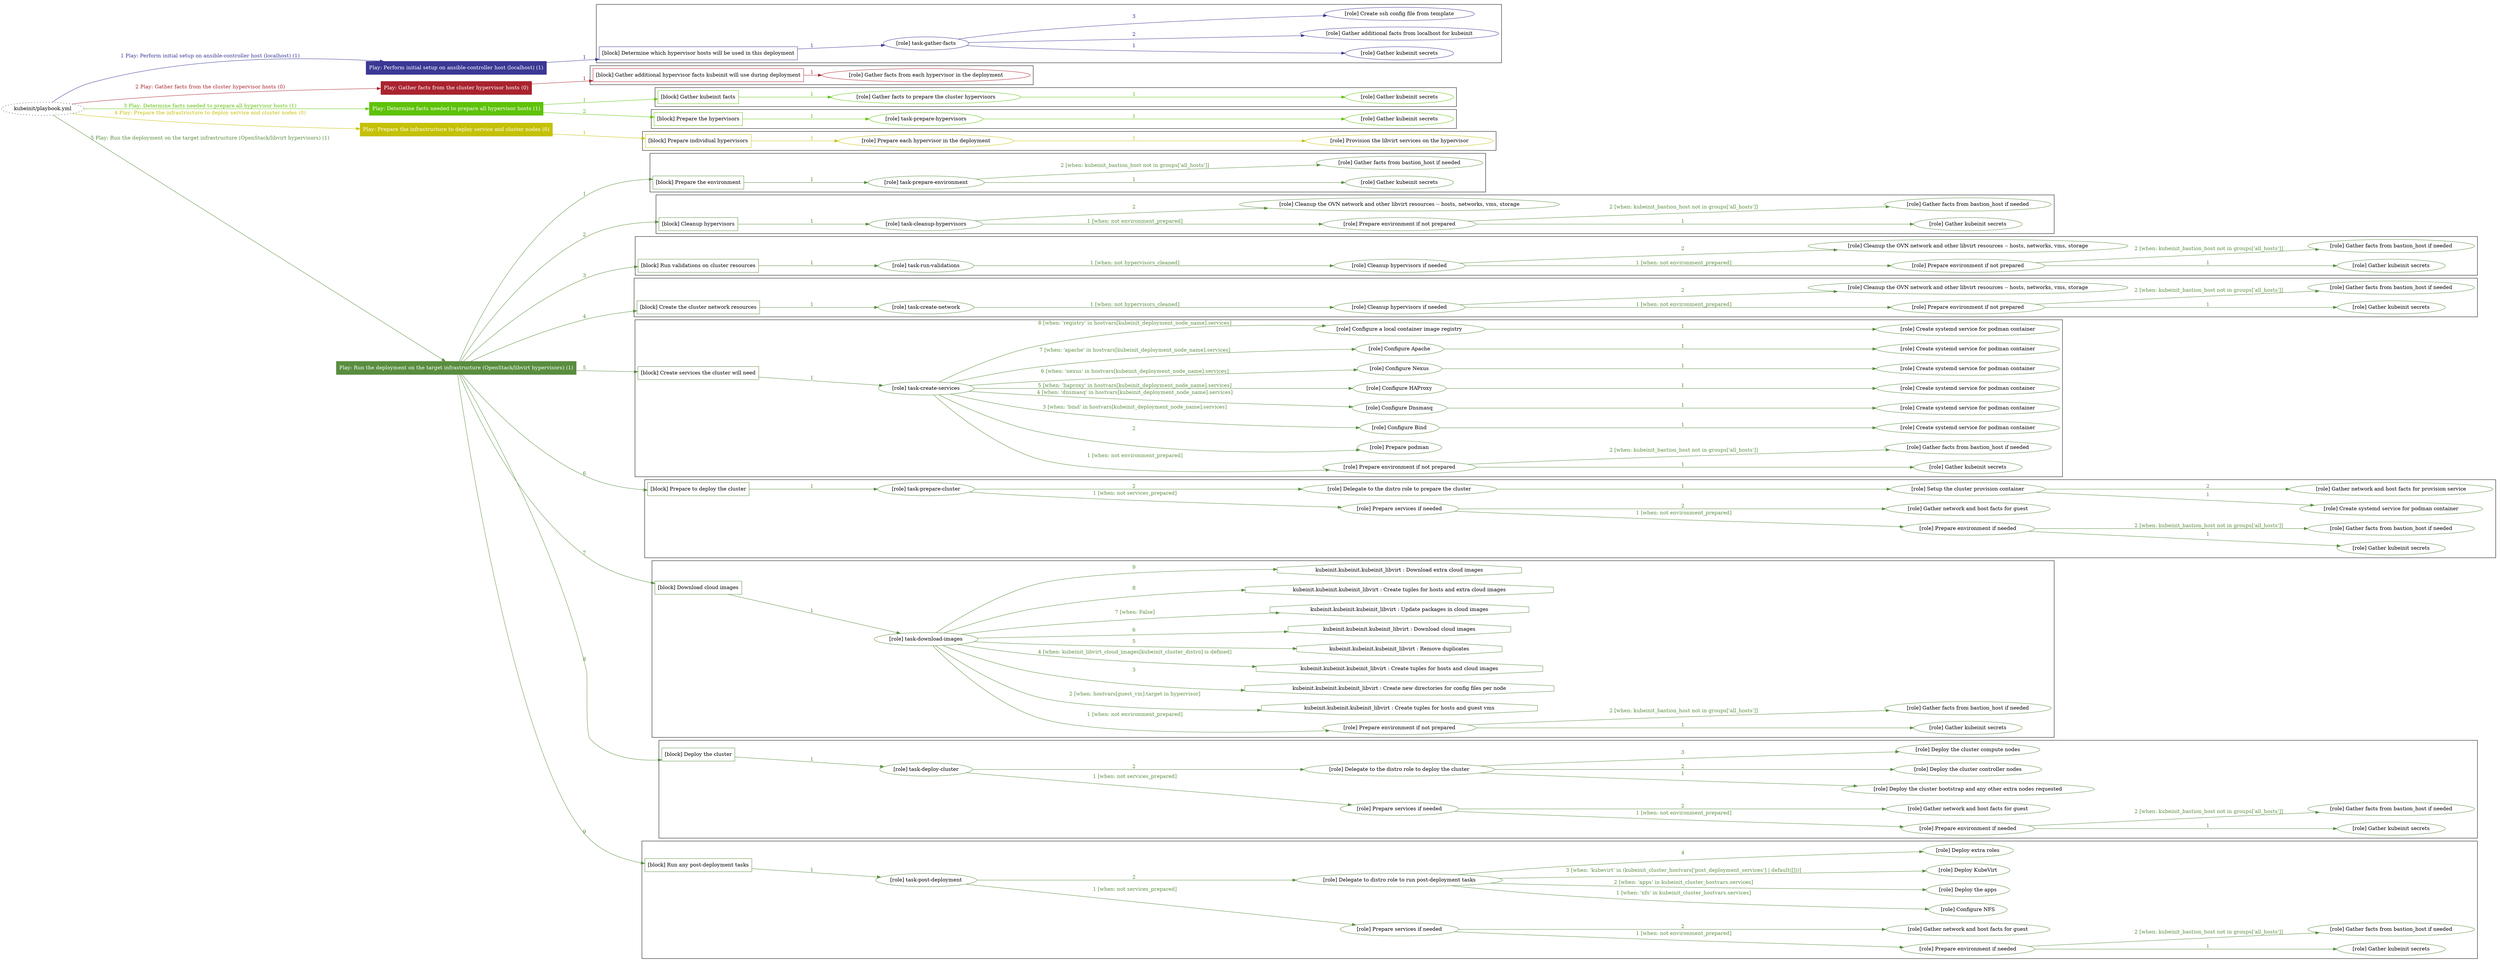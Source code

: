 digraph {
	graph [concentrate=true ordering=in rankdir=LR ratio=fill]
	edge [esep=5 sep=10]
	"kubeinit/playbook.yml" [URL="/home/runner/work/kubeinit-1/kubeinit-1/kubeinit/playbook.yml" id=playbook_fd012f11 style=dotted]
	"kubeinit/playbook.yml" -> play_e0a3e4f6 [label="1 Play: Perform initial setup on ansible-controller host (localhost) (1)" color="#3a3894" fontcolor="#3a3894" id=edge_play_e0a3e4f6 labeltooltip="1 Play: Perform initial setup on ansible-controller host (localhost) (1)" tooltip="1 Play: Perform initial setup on ansible-controller host (localhost) (1)"]
	subgraph "Play: Perform initial setup on ansible-controller host (localhost) (1)" {
		play_e0a3e4f6 [label="Play: Perform initial setup on ansible-controller host (localhost) (1)" URL="/home/runner/work/kubeinit-1/kubeinit-1/kubeinit/playbook.yml" color="#3a3894" fontcolor="#ffffff" id=play_e0a3e4f6 shape=box style=filled tooltip=localhost]
		play_e0a3e4f6 -> block_b77493d3 [label=1 color="#3a3894" fontcolor="#3a3894" id=edge_block_b77493d3 labeltooltip=1 tooltip=1]
		subgraph cluster_block_b77493d3 {
			block_b77493d3 [label="[block] Determine which hypervisor hosts will be used in this deployment" URL="/home/runner/work/kubeinit-1/kubeinit-1/kubeinit/playbook.yml" color="#3a3894" id=block_b77493d3 labeltooltip="Determine which hypervisor hosts will be used in this deployment" shape=box tooltip="Determine which hypervisor hosts will be used in this deployment"]
			block_b77493d3 -> role_adce8c9f [label="1 " color="#3a3894" fontcolor="#3a3894" id=edge_role_adce8c9f labeltooltip="1 " tooltip="1 "]
			subgraph "task-gather-facts" {
				role_adce8c9f [label="[role] task-gather-facts" URL="/home/runner/work/kubeinit-1/kubeinit-1/kubeinit/playbook.yml" color="#3a3894" id=role_adce8c9f tooltip="task-gather-facts"]
				role_adce8c9f -> role_e4dbdd50 [label="1 " color="#3a3894" fontcolor="#3a3894" id=edge_role_e4dbdd50 labeltooltip="1 " tooltip="1 "]
				subgraph "Gather kubeinit secrets" {
					role_e4dbdd50 [label="[role] Gather kubeinit secrets" URL="/home/runner/.ansible/collections/ansible_collections/kubeinit/kubeinit/roles/kubeinit_prepare/tasks/build_hypervisors_group.yml" color="#3a3894" id=role_e4dbdd50 tooltip="Gather kubeinit secrets"]
				}
				role_adce8c9f -> role_fa4e9de4 [label="2 " color="#3a3894" fontcolor="#3a3894" id=edge_role_fa4e9de4 labeltooltip="2 " tooltip="2 "]
				subgraph "Gather additional facts from localhost for kubeinit" {
					role_fa4e9de4 [label="[role] Gather additional facts from localhost for kubeinit" URL="/home/runner/.ansible/collections/ansible_collections/kubeinit/kubeinit/roles/kubeinit_prepare/tasks/build_hypervisors_group.yml" color="#3a3894" id=role_fa4e9de4 tooltip="Gather additional facts from localhost for kubeinit"]
				}
				role_adce8c9f -> role_b1794ea4 [label="3 " color="#3a3894" fontcolor="#3a3894" id=edge_role_b1794ea4 labeltooltip="3 " tooltip="3 "]
				subgraph "Create ssh config file from template" {
					role_b1794ea4 [label="[role] Create ssh config file from template" URL="/home/runner/.ansible/collections/ansible_collections/kubeinit/kubeinit/roles/kubeinit_prepare/tasks/build_hypervisors_group.yml" color="#3a3894" id=role_b1794ea4 tooltip="Create ssh config file from template"]
				}
			}
		}
	}
	"kubeinit/playbook.yml" -> play_c34defb4 [label="2 Play: Gather facts from the cluster hypervisor hosts (0)" color="#a9232f" fontcolor="#a9232f" id=edge_play_c34defb4 labeltooltip="2 Play: Gather facts from the cluster hypervisor hosts (0)" tooltip="2 Play: Gather facts from the cluster hypervisor hosts (0)"]
	subgraph "Play: Gather facts from the cluster hypervisor hosts (0)" {
		play_c34defb4 [label="Play: Gather facts from the cluster hypervisor hosts (0)" URL="/home/runner/work/kubeinit-1/kubeinit-1/kubeinit/playbook.yml" color="#a9232f" fontcolor="#ffffff" id=play_c34defb4 shape=box style=filled tooltip="Play: Gather facts from the cluster hypervisor hosts (0)"]
		play_c34defb4 -> block_3f9a9e00 [label=1 color="#a9232f" fontcolor="#a9232f" id=edge_block_3f9a9e00 labeltooltip=1 tooltip=1]
		subgraph cluster_block_3f9a9e00 {
			block_3f9a9e00 [label="[block] Gather additional hypervisor facts kubeinit will use during deployment" URL="/home/runner/work/kubeinit-1/kubeinit-1/kubeinit/playbook.yml" color="#a9232f" id=block_3f9a9e00 labeltooltip="Gather additional hypervisor facts kubeinit will use during deployment" shape=box tooltip="Gather additional hypervisor facts kubeinit will use during deployment"]
			block_3f9a9e00 -> role_662d9e61 [label="1 " color="#a9232f" fontcolor="#a9232f" id=edge_role_662d9e61 labeltooltip="1 " tooltip="1 "]
			subgraph "Gather facts from each hypervisor in the deployment" {
				role_662d9e61 [label="[role] Gather facts from each hypervisor in the deployment" URL="/home/runner/work/kubeinit-1/kubeinit-1/kubeinit/playbook.yml" color="#a9232f" id=role_662d9e61 tooltip="Gather facts from each hypervisor in the deployment"]
			}
		}
	}
	"kubeinit/playbook.yml" -> play_fb1b3657 [label="3 Play: Determine facts needed to prepare all hypervisor hosts (1)" color="#5ec20a" fontcolor="#5ec20a" id=edge_play_fb1b3657 labeltooltip="3 Play: Determine facts needed to prepare all hypervisor hosts (1)" tooltip="3 Play: Determine facts needed to prepare all hypervisor hosts (1)"]
	subgraph "Play: Determine facts needed to prepare all hypervisor hosts (1)" {
		play_fb1b3657 [label="Play: Determine facts needed to prepare all hypervisor hosts (1)" URL="/home/runner/work/kubeinit-1/kubeinit-1/kubeinit/playbook.yml" color="#5ec20a" fontcolor="#ffffff" id=play_fb1b3657 shape=box style=filled tooltip=localhost]
		play_fb1b3657 -> block_29a12f43 [label=1 color="#5ec20a" fontcolor="#5ec20a" id=edge_block_29a12f43 labeltooltip=1 tooltip=1]
		subgraph cluster_block_29a12f43 {
			block_29a12f43 [label="[block] Gather kubeinit facts" URL="/home/runner/work/kubeinit-1/kubeinit-1/kubeinit/playbook.yml" color="#5ec20a" id=block_29a12f43 labeltooltip="Gather kubeinit facts" shape=box tooltip="Gather kubeinit facts"]
			block_29a12f43 -> role_c0495b72 [label="1 " color="#5ec20a" fontcolor="#5ec20a" id=edge_role_c0495b72 labeltooltip="1 " tooltip="1 "]
			subgraph "Gather facts to prepare the cluster hypervisors" {
				role_c0495b72 [label="[role] Gather facts to prepare the cluster hypervisors" URL="/home/runner/work/kubeinit-1/kubeinit-1/kubeinit/playbook.yml" color="#5ec20a" id=role_c0495b72 tooltip="Gather facts to prepare the cluster hypervisors"]
				role_c0495b72 -> role_692b93b7 [label="1 " color="#5ec20a" fontcolor="#5ec20a" id=edge_role_692b93b7 labeltooltip="1 " tooltip="1 "]
				subgraph "Gather kubeinit secrets" {
					role_692b93b7 [label="[role] Gather kubeinit secrets" URL="/home/runner/.ansible/collections/ansible_collections/kubeinit/kubeinit/roles/kubeinit_prepare/tasks/gather_kubeinit_facts.yml" color="#5ec20a" id=role_692b93b7 tooltip="Gather kubeinit secrets"]
				}
			}
		}
		play_fb1b3657 -> block_2d60dfa5 [label=2 color="#5ec20a" fontcolor="#5ec20a" id=edge_block_2d60dfa5 labeltooltip=2 tooltip=2]
		subgraph cluster_block_2d60dfa5 {
			block_2d60dfa5 [label="[block] Prepare the hypervisors" URL="/home/runner/work/kubeinit-1/kubeinit-1/kubeinit/playbook.yml" color="#5ec20a" id=block_2d60dfa5 labeltooltip="Prepare the hypervisors" shape=box tooltip="Prepare the hypervisors"]
			block_2d60dfa5 -> role_4fcb7ba6 [label="1 " color="#5ec20a" fontcolor="#5ec20a" id=edge_role_4fcb7ba6 labeltooltip="1 " tooltip="1 "]
			subgraph "task-prepare-hypervisors" {
				role_4fcb7ba6 [label="[role] task-prepare-hypervisors" URL="/home/runner/work/kubeinit-1/kubeinit-1/kubeinit/playbook.yml" color="#5ec20a" id=role_4fcb7ba6 tooltip="task-prepare-hypervisors"]
				role_4fcb7ba6 -> role_ae0d9d9a [label="1 " color="#5ec20a" fontcolor="#5ec20a" id=edge_role_ae0d9d9a labeltooltip="1 " tooltip="1 "]
				subgraph "Gather kubeinit secrets" {
					role_ae0d9d9a [label="[role] Gather kubeinit secrets" URL="/home/runner/.ansible/collections/ansible_collections/kubeinit/kubeinit/roles/kubeinit_prepare/tasks/gather_kubeinit_facts.yml" color="#5ec20a" id=role_ae0d9d9a tooltip="Gather kubeinit secrets"]
				}
			}
		}
	}
	"kubeinit/playbook.yml" -> play_7b70b1ea [label="4 Play: Prepare the infrastructure to deploy service and cluster nodes (0)" color="#c5c107" fontcolor="#c5c107" id=edge_play_7b70b1ea labeltooltip="4 Play: Prepare the infrastructure to deploy service and cluster nodes (0)" tooltip="4 Play: Prepare the infrastructure to deploy service and cluster nodes (0)"]
	subgraph "Play: Prepare the infrastructure to deploy service and cluster nodes (0)" {
		play_7b70b1ea [label="Play: Prepare the infrastructure to deploy service and cluster nodes (0)" URL="/home/runner/work/kubeinit-1/kubeinit-1/kubeinit/playbook.yml" color="#c5c107" fontcolor="#ffffff" id=play_7b70b1ea shape=box style=filled tooltip="Play: Prepare the infrastructure to deploy service and cluster nodes (0)"]
		play_7b70b1ea -> block_44aeea10 [label=1 color="#c5c107" fontcolor="#c5c107" id=edge_block_44aeea10 labeltooltip=1 tooltip=1]
		subgraph cluster_block_44aeea10 {
			block_44aeea10 [label="[block] Prepare individual hypervisors" URL="/home/runner/work/kubeinit-1/kubeinit-1/kubeinit/playbook.yml" color="#c5c107" id=block_44aeea10 labeltooltip="Prepare individual hypervisors" shape=box tooltip="Prepare individual hypervisors"]
			block_44aeea10 -> role_0926a86e [label="1 " color="#c5c107" fontcolor="#c5c107" id=edge_role_0926a86e labeltooltip="1 " tooltip="1 "]
			subgraph "Prepare each hypervisor in the deployment" {
				role_0926a86e [label="[role] Prepare each hypervisor in the deployment" URL="/home/runner/work/kubeinit-1/kubeinit-1/kubeinit/playbook.yml" color="#c5c107" id=role_0926a86e tooltip="Prepare each hypervisor in the deployment"]
				role_0926a86e -> role_db558e88 [label="1 " color="#c5c107" fontcolor="#c5c107" id=edge_role_db558e88 labeltooltip="1 " tooltip="1 "]
				subgraph "Provision the libvirt services on the hypervisor" {
					role_db558e88 [label="[role] Provision the libvirt services on the hypervisor" URL="/home/runner/.ansible/collections/ansible_collections/kubeinit/kubeinit/roles/kubeinit_prepare/tasks/prepare_hypervisor.yml" color="#c5c107" id=role_db558e88 tooltip="Provision the libvirt services on the hypervisor"]
				}
			}
		}
	}
	"kubeinit/playbook.yml" -> play_c2c5db21 [label="5 Play: Run the deployment on the target infrastructure (OpenStack/libvirt hypervisors) (1)" color="#598d3f" fontcolor="#598d3f" id=edge_play_c2c5db21 labeltooltip="5 Play: Run the deployment on the target infrastructure (OpenStack/libvirt hypervisors) (1)" tooltip="5 Play: Run the deployment on the target infrastructure (OpenStack/libvirt hypervisors) (1)"]
	subgraph "Play: Run the deployment on the target infrastructure (OpenStack/libvirt hypervisors) (1)" {
		play_c2c5db21 [label="Play: Run the deployment on the target infrastructure (OpenStack/libvirt hypervisors) (1)" URL="/home/runner/work/kubeinit-1/kubeinit-1/kubeinit/playbook.yml" color="#598d3f" fontcolor="#ffffff" id=play_c2c5db21 shape=box style=filled tooltip=localhost]
		play_c2c5db21 -> block_2495ea0d [label=1 color="#598d3f" fontcolor="#598d3f" id=edge_block_2495ea0d labeltooltip=1 tooltip=1]
		subgraph cluster_block_2495ea0d {
			block_2495ea0d [label="[block] Prepare the environment" URL="/home/runner/work/kubeinit-1/kubeinit-1/kubeinit/playbook.yml" color="#598d3f" id=block_2495ea0d labeltooltip="Prepare the environment" shape=box tooltip="Prepare the environment"]
			block_2495ea0d -> role_08e0429c [label="1 " color="#598d3f" fontcolor="#598d3f" id=edge_role_08e0429c labeltooltip="1 " tooltip="1 "]
			subgraph "task-prepare-environment" {
				role_08e0429c [label="[role] task-prepare-environment" URL="/home/runner/work/kubeinit-1/kubeinit-1/kubeinit/playbook.yml" color="#598d3f" id=role_08e0429c tooltip="task-prepare-environment"]
				role_08e0429c -> role_75307eaf [label="1 " color="#598d3f" fontcolor="#598d3f" id=edge_role_75307eaf labeltooltip="1 " tooltip="1 "]
				subgraph "Gather kubeinit secrets" {
					role_75307eaf [label="[role] Gather kubeinit secrets" URL="/home/runner/.ansible/collections/ansible_collections/kubeinit/kubeinit/roles/kubeinit_prepare/tasks/gather_kubeinit_facts.yml" color="#598d3f" id=role_75307eaf tooltip="Gather kubeinit secrets"]
				}
				role_08e0429c -> role_171d1af6 [label="2 [when: kubeinit_bastion_host not in groups['all_hosts']]" color="#598d3f" fontcolor="#598d3f" id=edge_role_171d1af6 labeltooltip="2 [when: kubeinit_bastion_host not in groups['all_hosts']]" tooltip="2 [when: kubeinit_bastion_host not in groups['all_hosts']]"]
				subgraph "Gather facts from bastion_host if needed" {
					role_171d1af6 [label="[role] Gather facts from bastion_host if needed" URL="/home/runner/.ansible/collections/ansible_collections/kubeinit/kubeinit/roles/kubeinit_prepare/tasks/main.yml" color="#598d3f" id=role_171d1af6 tooltip="Gather facts from bastion_host if needed"]
				}
			}
		}
		play_c2c5db21 -> block_d6f03435 [label=2 color="#598d3f" fontcolor="#598d3f" id=edge_block_d6f03435 labeltooltip=2 tooltip=2]
		subgraph cluster_block_d6f03435 {
			block_d6f03435 [label="[block] Cleanup hypervisors" URL="/home/runner/work/kubeinit-1/kubeinit-1/kubeinit/playbook.yml" color="#598d3f" id=block_d6f03435 labeltooltip="Cleanup hypervisors" shape=box tooltip="Cleanup hypervisors"]
			block_d6f03435 -> role_e2c28ccc [label="1 " color="#598d3f" fontcolor="#598d3f" id=edge_role_e2c28ccc labeltooltip="1 " tooltip="1 "]
			subgraph "task-cleanup-hypervisors" {
				role_e2c28ccc [label="[role] task-cleanup-hypervisors" URL="/home/runner/work/kubeinit-1/kubeinit-1/kubeinit/playbook.yml" color="#598d3f" id=role_e2c28ccc tooltip="task-cleanup-hypervisors"]
				role_e2c28ccc -> role_139f7a56 [label="1 [when: not environment_prepared]" color="#598d3f" fontcolor="#598d3f" id=edge_role_139f7a56 labeltooltip="1 [when: not environment_prepared]" tooltip="1 [when: not environment_prepared]"]
				subgraph "Prepare environment if not prepared" {
					role_139f7a56 [label="[role] Prepare environment if not prepared" URL="/home/runner/.ansible/collections/ansible_collections/kubeinit/kubeinit/roles/kubeinit_libvirt/tasks/cleanup_hypervisors.yml" color="#598d3f" id=role_139f7a56 tooltip="Prepare environment if not prepared"]
					role_139f7a56 -> role_53f912c2 [label="1 " color="#598d3f" fontcolor="#598d3f" id=edge_role_53f912c2 labeltooltip="1 " tooltip="1 "]
					subgraph "Gather kubeinit secrets" {
						role_53f912c2 [label="[role] Gather kubeinit secrets" URL="/home/runner/.ansible/collections/ansible_collections/kubeinit/kubeinit/roles/kubeinit_prepare/tasks/gather_kubeinit_facts.yml" color="#598d3f" id=role_53f912c2 tooltip="Gather kubeinit secrets"]
					}
					role_139f7a56 -> role_9e14a91d [label="2 [when: kubeinit_bastion_host not in groups['all_hosts']]" color="#598d3f" fontcolor="#598d3f" id=edge_role_9e14a91d labeltooltip="2 [when: kubeinit_bastion_host not in groups['all_hosts']]" tooltip="2 [when: kubeinit_bastion_host not in groups['all_hosts']]"]
					subgraph "Gather facts from bastion_host if needed" {
						role_9e14a91d [label="[role] Gather facts from bastion_host if needed" URL="/home/runner/.ansible/collections/ansible_collections/kubeinit/kubeinit/roles/kubeinit_prepare/tasks/main.yml" color="#598d3f" id=role_9e14a91d tooltip="Gather facts from bastion_host if needed"]
					}
				}
				role_e2c28ccc -> role_f0913d8b [label="2 " color="#598d3f" fontcolor="#598d3f" id=edge_role_f0913d8b labeltooltip="2 " tooltip="2 "]
				subgraph "Cleanup the OVN network and other libvirt resources -- hosts, networks, vms, storage" {
					role_f0913d8b [label="[role] Cleanup the OVN network and other libvirt resources -- hosts, networks, vms, storage" URL="/home/runner/.ansible/collections/ansible_collections/kubeinit/kubeinit/roles/kubeinit_libvirt/tasks/cleanup_hypervisors.yml" color="#598d3f" id=role_f0913d8b tooltip="Cleanup the OVN network and other libvirt resources -- hosts, networks, vms, storage"]
				}
			}
		}
		play_c2c5db21 -> block_f7d5d773 [label=3 color="#598d3f" fontcolor="#598d3f" id=edge_block_f7d5d773 labeltooltip=3 tooltip=3]
		subgraph cluster_block_f7d5d773 {
			block_f7d5d773 [label="[block] Run validations on cluster resources" URL="/home/runner/work/kubeinit-1/kubeinit-1/kubeinit/playbook.yml" color="#598d3f" id=block_f7d5d773 labeltooltip="Run validations on cluster resources" shape=box tooltip="Run validations on cluster resources"]
			block_f7d5d773 -> role_46aa542f [label="1 " color="#598d3f" fontcolor="#598d3f" id=edge_role_46aa542f labeltooltip="1 " tooltip="1 "]
			subgraph "task-run-validations" {
				role_46aa542f [label="[role] task-run-validations" URL="/home/runner/work/kubeinit-1/kubeinit-1/kubeinit/playbook.yml" color="#598d3f" id=role_46aa542f tooltip="task-run-validations"]
				role_46aa542f -> role_127796ee [label="1 [when: not hypervisors_cleaned]" color="#598d3f" fontcolor="#598d3f" id=edge_role_127796ee labeltooltip="1 [when: not hypervisors_cleaned]" tooltip="1 [when: not hypervisors_cleaned]"]
				subgraph "Cleanup hypervisors if needed" {
					role_127796ee [label="[role] Cleanup hypervisors if needed" URL="/home/runner/.ansible/collections/ansible_collections/kubeinit/kubeinit/roles/kubeinit_validations/tasks/main.yml" color="#598d3f" id=role_127796ee tooltip="Cleanup hypervisors if needed"]
					role_127796ee -> role_bfb513c9 [label="1 [when: not environment_prepared]" color="#598d3f" fontcolor="#598d3f" id=edge_role_bfb513c9 labeltooltip="1 [when: not environment_prepared]" tooltip="1 [when: not environment_prepared]"]
					subgraph "Prepare environment if not prepared" {
						role_bfb513c9 [label="[role] Prepare environment if not prepared" URL="/home/runner/.ansible/collections/ansible_collections/kubeinit/kubeinit/roles/kubeinit_libvirt/tasks/cleanup_hypervisors.yml" color="#598d3f" id=role_bfb513c9 tooltip="Prepare environment if not prepared"]
						role_bfb513c9 -> role_02427ab7 [label="1 " color="#598d3f" fontcolor="#598d3f" id=edge_role_02427ab7 labeltooltip="1 " tooltip="1 "]
						subgraph "Gather kubeinit secrets" {
							role_02427ab7 [label="[role] Gather kubeinit secrets" URL="/home/runner/.ansible/collections/ansible_collections/kubeinit/kubeinit/roles/kubeinit_prepare/tasks/gather_kubeinit_facts.yml" color="#598d3f" id=role_02427ab7 tooltip="Gather kubeinit secrets"]
						}
						role_bfb513c9 -> role_2d024203 [label="2 [when: kubeinit_bastion_host not in groups['all_hosts']]" color="#598d3f" fontcolor="#598d3f" id=edge_role_2d024203 labeltooltip="2 [when: kubeinit_bastion_host not in groups['all_hosts']]" tooltip="2 [when: kubeinit_bastion_host not in groups['all_hosts']]"]
						subgraph "Gather facts from bastion_host if needed" {
							role_2d024203 [label="[role] Gather facts from bastion_host if needed" URL="/home/runner/.ansible/collections/ansible_collections/kubeinit/kubeinit/roles/kubeinit_prepare/tasks/main.yml" color="#598d3f" id=role_2d024203 tooltip="Gather facts from bastion_host if needed"]
						}
					}
					role_127796ee -> role_636d908c [label="2 " color="#598d3f" fontcolor="#598d3f" id=edge_role_636d908c labeltooltip="2 " tooltip="2 "]
					subgraph "Cleanup the OVN network and other libvirt resources -- hosts, networks, vms, storage" {
						role_636d908c [label="[role] Cleanup the OVN network and other libvirt resources -- hosts, networks, vms, storage" URL="/home/runner/.ansible/collections/ansible_collections/kubeinit/kubeinit/roles/kubeinit_libvirt/tasks/cleanup_hypervisors.yml" color="#598d3f" id=role_636d908c tooltip="Cleanup the OVN network and other libvirt resources -- hosts, networks, vms, storage"]
					}
				}
			}
		}
		play_c2c5db21 -> block_6ffc37a1 [label=4 color="#598d3f" fontcolor="#598d3f" id=edge_block_6ffc37a1 labeltooltip=4 tooltip=4]
		subgraph cluster_block_6ffc37a1 {
			block_6ffc37a1 [label="[block] Create the cluster network resources" URL="/home/runner/work/kubeinit-1/kubeinit-1/kubeinit/playbook.yml" color="#598d3f" id=block_6ffc37a1 labeltooltip="Create the cluster network resources" shape=box tooltip="Create the cluster network resources"]
			block_6ffc37a1 -> role_f911b606 [label="1 " color="#598d3f" fontcolor="#598d3f" id=edge_role_f911b606 labeltooltip="1 " tooltip="1 "]
			subgraph "task-create-network" {
				role_f911b606 [label="[role] task-create-network" URL="/home/runner/work/kubeinit-1/kubeinit-1/kubeinit/playbook.yml" color="#598d3f" id=role_f911b606 tooltip="task-create-network"]
				role_f911b606 -> role_7f2ab345 [label="1 [when: not hypervisors_cleaned]" color="#598d3f" fontcolor="#598d3f" id=edge_role_7f2ab345 labeltooltip="1 [when: not hypervisors_cleaned]" tooltip="1 [when: not hypervisors_cleaned]"]
				subgraph "Cleanup hypervisors if needed" {
					role_7f2ab345 [label="[role] Cleanup hypervisors if needed" URL="/home/runner/.ansible/collections/ansible_collections/kubeinit/kubeinit/roles/kubeinit_libvirt/tasks/create_network.yml" color="#598d3f" id=role_7f2ab345 tooltip="Cleanup hypervisors if needed"]
					role_7f2ab345 -> role_1b05fc61 [label="1 [when: not environment_prepared]" color="#598d3f" fontcolor="#598d3f" id=edge_role_1b05fc61 labeltooltip="1 [when: not environment_prepared]" tooltip="1 [when: not environment_prepared]"]
					subgraph "Prepare environment if not prepared" {
						role_1b05fc61 [label="[role] Prepare environment if not prepared" URL="/home/runner/.ansible/collections/ansible_collections/kubeinit/kubeinit/roles/kubeinit_libvirt/tasks/cleanup_hypervisors.yml" color="#598d3f" id=role_1b05fc61 tooltip="Prepare environment if not prepared"]
						role_1b05fc61 -> role_7c84e607 [label="1 " color="#598d3f" fontcolor="#598d3f" id=edge_role_7c84e607 labeltooltip="1 " tooltip="1 "]
						subgraph "Gather kubeinit secrets" {
							role_7c84e607 [label="[role] Gather kubeinit secrets" URL="/home/runner/.ansible/collections/ansible_collections/kubeinit/kubeinit/roles/kubeinit_prepare/tasks/gather_kubeinit_facts.yml" color="#598d3f" id=role_7c84e607 tooltip="Gather kubeinit secrets"]
						}
						role_1b05fc61 -> role_27f069ef [label="2 [when: kubeinit_bastion_host not in groups['all_hosts']]" color="#598d3f" fontcolor="#598d3f" id=edge_role_27f069ef labeltooltip="2 [when: kubeinit_bastion_host not in groups['all_hosts']]" tooltip="2 [when: kubeinit_bastion_host not in groups['all_hosts']]"]
						subgraph "Gather facts from bastion_host if needed" {
							role_27f069ef [label="[role] Gather facts from bastion_host if needed" URL="/home/runner/.ansible/collections/ansible_collections/kubeinit/kubeinit/roles/kubeinit_prepare/tasks/main.yml" color="#598d3f" id=role_27f069ef tooltip="Gather facts from bastion_host if needed"]
						}
					}
					role_7f2ab345 -> role_b5a2821f [label="2 " color="#598d3f" fontcolor="#598d3f" id=edge_role_b5a2821f labeltooltip="2 " tooltip="2 "]
					subgraph "Cleanup the OVN network and other libvirt resources -- hosts, networks, vms, storage" {
						role_b5a2821f [label="[role] Cleanup the OVN network and other libvirt resources -- hosts, networks, vms, storage" URL="/home/runner/.ansible/collections/ansible_collections/kubeinit/kubeinit/roles/kubeinit_libvirt/tasks/cleanup_hypervisors.yml" color="#598d3f" id=role_b5a2821f tooltip="Cleanup the OVN network and other libvirt resources -- hosts, networks, vms, storage"]
					}
				}
			}
		}
		play_c2c5db21 -> block_4a90fcfa [label=5 color="#598d3f" fontcolor="#598d3f" id=edge_block_4a90fcfa labeltooltip=5 tooltip=5]
		subgraph cluster_block_4a90fcfa {
			block_4a90fcfa [label="[block] Create services the cluster will need" URL="/home/runner/work/kubeinit-1/kubeinit-1/kubeinit/playbook.yml" color="#598d3f" id=block_4a90fcfa labeltooltip="Create services the cluster will need" shape=box tooltip="Create services the cluster will need"]
			block_4a90fcfa -> role_b299dd68 [label="1 " color="#598d3f" fontcolor="#598d3f" id=edge_role_b299dd68 labeltooltip="1 " tooltip="1 "]
			subgraph "task-create-services" {
				role_b299dd68 [label="[role] task-create-services" URL="/home/runner/work/kubeinit-1/kubeinit-1/kubeinit/playbook.yml" color="#598d3f" id=role_b299dd68 tooltip="task-create-services"]
				role_b299dd68 -> role_1ded8611 [label="1 [when: not environment_prepared]" color="#598d3f" fontcolor="#598d3f" id=edge_role_1ded8611 labeltooltip="1 [when: not environment_prepared]" tooltip="1 [when: not environment_prepared]"]
				subgraph "Prepare environment if not prepared" {
					role_1ded8611 [label="[role] Prepare environment if not prepared" URL="/home/runner/.ansible/collections/ansible_collections/kubeinit/kubeinit/roles/kubeinit_services/tasks/main.yml" color="#598d3f" id=role_1ded8611 tooltip="Prepare environment if not prepared"]
					role_1ded8611 -> role_c28997d9 [label="1 " color="#598d3f" fontcolor="#598d3f" id=edge_role_c28997d9 labeltooltip="1 " tooltip="1 "]
					subgraph "Gather kubeinit secrets" {
						role_c28997d9 [label="[role] Gather kubeinit secrets" URL="/home/runner/.ansible/collections/ansible_collections/kubeinit/kubeinit/roles/kubeinit_prepare/tasks/gather_kubeinit_facts.yml" color="#598d3f" id=role_c28997d9 tooltip="Gather kubeinit secrets"]
					}
					role_1ded8611 -> role_372f33f3 [label="2 [when: kubeinit_bastion_host not in groups['all_hosts']]" color="#598d3f" fontcolor="#598d3f" id=edge_role_372f33f3 labeltooltip="2 [when: kubeinit_bastion_host not in groups['all_hosts']]" tooltip="2 [when: kubeinit_bastion_host not in groups['all_hosts']]"]
					subgraph "Gather facts from bastion_host if needed" {
						role_372f33f3 [label="[role] Gather facts from bastion_host if needed" URL="/home/runner/.ansible/collections/ansible_collections/kubeinit/kubeinit/roles/kubeinit_prepare/tasks/main.yml" color="#598d3f" id=role_372f33f3 tooltip="Gather facts from bastion_host if needed"]
					}
				}
				role_b299dd68 -> role_056d5e1f [label="2 " color="#598d3f" fontcolor="#598d3f" id=edge_role_056d5e1f labeltooltip="2 " tooltip="2 "]
				subgraph "Prepare podman" {
					role_056d5e1f [label="[role] Prepare podman" URL="/home/runner/.ansible/collections/ansible_collections/kubeinit/kubeinit/roles/kubeinit_services/tasks/00_create_service_pod.yml" color="#598d3f" id=role_056d5e1f tooltip="Prepare podman"]
				}
				role_b299dd68 -> role_61203c6d [label="3 [when: 'bind' in hostvars[kubeinit_deployment_node_name].services]" color="#598d3f" fontcolor="#598d3f" id=edge_role_61203c6d labeltooltip="3 [when: 'bind' in hostvars[kubeinit_deployment_node_name].services]" tooltip="3 [when: 'bind' in hostvars[kubeinit_deployment_node_name].services]"]
				subgraph "Configure Bind" {
					role_61203c6d [label="[role] Configure Bind" URL="/home/runner/.ansible/collections/ansible_collections/kubeinit/kubeinit/roles/kubeinit_services/tasks/start_services_containers.yml" color="#598d3f" id=role_61203c6d tooltip="Configure Bind"]
					role_61203c6d -> role_c1fa91e6 [label="1 " color="#598d3f" fontcolor="#598d3f" id=edge_role_c1fa91e6 labeltooltip="1 " tooltip="1 "]
					subgraph "Create systemd service for podman container" {
						role_c1fa91e6 [label="[role] Create systemd service for podman container" URL="/home/runner/.ansible/collections/ansible_collections/kubeinit/kubeinit/roles/kubeinit_bind/tasks/main.yml" color="#598d3f" id=role_c1fa91e6 tooltip="Create systemd service for podman container"]
					}
				}
				role_b299dd68 -> role_a99e8610 [label="4 [when: 'dnsmasq' in hostvars[kubeinit_deployment_node_name].services]" color="#598d3f" fontcolor="#598d3f" id=edge_role_a99e8610 labeltooltip="4 [when: 'dnsmasq' in hostvars[kubeinit_deployment_node_name].services]" tooltip="4 [when: 'dnsmasq' in hostvars[kubeinit_deployment_node_name].services]"]
				subgraph "Configure Dnsmasq" {
					role_a99e8610 [label="[role] Configure Dnsmasq" URL="/home/runner/.ansible/collections/ansible_collections/kubeinit/kubeinit/roles/kubeinit_services/tasks/start_services_containers.yml" color="#598d3f" id=role_a99e8610 tooltip="Configure Dnsmasq"]
					role_a99e8610 -> role_a848c583 [label="1 " color="#598d3f" fontcolor="#598d3f" id=edge_role_a848c583 labeltooltip="1 " tooltip="1 "]
					subgraph "Create systemd service for podman container" {
						role_a848c583 [label="[role] Create systemd service for podman container" URL="/home/runner/.ansible/collections/ansible_collections/kubeinit/kubeinit/roles/kubeinit_dnsmasq/tasks/main.yml" color="#598d3f" id=role_a848c583 tooltip="Create systemd service for podman container"]
					}
				}
				role_b299dd68 -> role_c4e4f3c2 [label="5 [when: 'haproxy' in hostvars[kubeinit_deployment_node_name].services]" color="#598d3f" fontcolor="#598d3f" id=edge_role_c4e4f3c2 labeltooltip="5 [when: 'haproxy' in hostvars[kubeinit_deployment_node_name].services]" tooltip="5 [when: 'haproxy' in hostvars[kubeinit_deployment_node_name].services]"]
				subgraph "Configure HAProxy" {
					role_c4e4f3c2 [label="[role] Configure HAProxy" URL="/home/runner/.ansible/collections/ansible_collections/kubeinit/kubeinit/roles/kubeinit_services/tasks/start_services_containers.yml" color="#598d3f" id=role_c4e4f3c2 tooltip="Configure HAProxy"]
					role_c4e4f3c2 -> role_04e175b6 [label="1 " color="#598d3f" fontcolor="#598d3f" id=edge_role_04e175b6 labeltooltip="1 " tooltip="1 "]
					subgraph "Create systemd service for podman container" {
						role_04e175b6 [label="[role] Create systemd service for podman container" URL="/home/runner/.ansible/collections/ansible_collections/kubeinit/kubeinit/roles/kubeinit_haproxy/tasks/main.yml" color="#598d3f" id=role_04e175b6 tooltip="Create systemd service for podman container"]
					}
				}
				role_b299dd68 -> role_ad2c42da [label="6 [when: 'nexus' in hostvars[kubeinit_deployment_node_name].services]" color="#598d3f" fontcolor="#598d3f" id=edge_role_ad2c42da labeltooltip="6 [when: 'nexus' in hostvars[kubeinit_deployment_node_name].services]" tooltip="6 [when: 'nexus' in hostvars[kubeinit_deployment_node_name].services]"]
				subgraph "Configure Nexus" {
					role_ad2c42da [label="[role] Configure Nexus" URL="/home/runner/.ansible/collections/ansible_collections/kubeinit/kubeinit/roles/kubeinit_services/tasks/start_services_containers.yml" color="#598d3f" id=role_ad2c42da tooltip="Configure Nexus"]
					role_ad2c42da -> role_dc39766a [label="1 " color="#598d3f" fontcolor="#598d3f" id=edge_role_dc39766a labeltooltip="1 " tooltip="1 "]
					subgraph "Create systemd service for podman container" {
						role_dc39766a [label="[role] Create systemd service for podman container" URL="/home/runner/.ansible/collections/ansible_collections/kubeinit/kubeinit/roles/kubeinit_nexus/tasks/main.yml" color="#598d3f" id=role_dc39766a tooltip="Create systemd service for podman container"]
					}
				}
				role_b299dd68 -> role_c2d17773 [label="7 [when: 'apache' in hostvars[kubeinit_deployment_node_name].services]" color="#598d3f" fontcolor="#598d3f" id=edge_role_c2d17773 labeltooltip="7 [when: 'apache' in hostvars[kubeinit_deployment_node_name].services]" tooltip="7 [when: 'apache' in hostvars[kubeinit_deployment_node_name].services]"]
				subgraph "Configure Apache" {
					role_c2d17773 [label="[role] Configure Apache" URL="/home/runner/.ansible/collections/ansible_collections/kubeinit/kubeinit/roles/kubeinit_services/tasks/start_services_containers.yml" color="#598d3f" id=role_c2d17773 tooltip="Configure Apache"]
					role_c2d17773 -> role_7728224e [label="1 " color="#598d3f" fontcolor="#598d3f" id=edge_role_7728224e labeltooltip="1 " tooltip="1 "]
					subgraph "Create systemd service for podman container" {
						role_7728224e [label="[role] Create systemd service for podman container" URL="/home/runner/.ansible/collections/ansible_collections/kubeinit/kubeinit/roles/kubeinit_apache/tasks/main.yml" color="#598d3f" id=role_7728224e tooltip="Create systemd service for podman container"]
					}
				}
				role_b299dd68 -> role_26452f78 [label="8 [when: 'registry' in hostvars[kubeinit_deployment_node_name].services]" color="#598d3f" fontcolor="#598d3f" id=edge_role_26452f78 labeltooltip="8 [when: 'registry' in hostvars[kubeinit_deployment_node_name].services]" tooltip="8 [when: 'registry' in hostvars[kubeinit_deployment_node_name].services]"]
				subgraph "Configure a local container image registry" {
					role_26452f78 [label="[role] Configure a local container image registry" URL="/home/runner/.ansible/collections/ansible_collections/kubeinit/kubeinit/roles/kubeinit_services/tasks/start_services_containers.yml" color="#598d3f" id=role_26452f78 tooltip="Configure a local container image registry"]
					role_26452f78 -> role_7414db09 [label="1 " color="#598d3f" fontcolor="#598d3f" id=edge_role_7414db09 labeltooltip="1 " tooltip="1 "]
					subgraph "Create systemd service for podman container" {
						role_7414db09 [label="[role] Create systemd service for podman container" URL="/home/runner/.ansible/collections/ansible_collections/kubeinit/kubeinit/roles/kubeinit_registry/tasks/main.yml" color="#598d3f" id=role_7414db09 tooltip="Create systemd service for podman container"]
					}
				}
			}
		}
		play_c2c5db21 -> block_b8aef5d8 [label=6 color="#598d3f" fontcolor="#598d3f" id=edge_block_b8aef5d8 labeltooltip=6 tooltip=6]
		subgraph cluster_block_b8aef5d8 {
			block_b8aef5d8 [label="[block] Prepare to deploy the cluster" URL="/home/runner/work/kubeinit-1/kubeinit-1/kubeinit/playbook.yml" color="#598d3f" id=block_b8aef5d8 labeltooltip="Prepare to deploy the cluster" shape=box tooltip="Prepare to deploy the cluster"]
			block_b8aef5d8 -> role_358b0d67 [label="1 " color="#598d3f" fontcolor="#598d3f" id=edge_role_358b0d67 labeltooltip="1 " tooltip="1 "]
			subgraph "task-prepare-cluster" {
				role_358b0d67 [label="[role] task-prepare-cluster" URL="/home/runner/work/kubeinit-1/kubeinit-1/kubeinit/playbook.yml" color="#598d3f" id=role_358b0d67 tooltip="task-prepare-cluster"]
				role_358b0d67 -> role_a3b6fa4c [label="1 [when: not services_prepared]" color="#598d3f" fontcolor="#598d3f" id=edge_role_a3b6fa4c labeltooltip="1 [when: not services_prepared]" tooltip="1 [when: not services_prepared]"]
				subgraph "Prepare services if needed" {
					role_a3b6fa4c [label="[role] Prepare services if needed" URL="/home/runner/.ansible/collections/ansible_collections/kubeinit/kubeinit/roles/kubeinit_prepare/tasks/prepare_cluster.yml" color="#598d3f" id=role_a3b6fa4c tooltip="Prepare services if needed"]
					role_a3b6fa4c -> role_7011c6d9 [label="1 [when: not environment_prepared]" color="#598d3f" fontcolor="#598d3f" id=edge_role_7011c6d9 labeltooltip="1 [when: not environment_prepared]" tooltip="1 [when: not environment_prepared]"]
					subgraph "Prepare environment if needed" {
						role_7011c6d9 [label="[role] Prepare environment if needed" URL="/home/runner/.ansible/collections/ansible_collections/kubeinit/kubeinit/roles/kubeinit_services/tasks/prepare_services.yml" color="#598d3f" id=role_7011c6d9 tooltip="Prepare environment if needed"]
						role_7011c6d9 -> role_fc82187c [label="1 " color="#598d3f" fontcolor="#598d3f" id=edge_role_fc82187c labeltooltip="1 " tooltip="1 "]
						subgraph "Gather kubeinit secrets" {
							role_fc82187c [label="[role] Gather kubeinit secrets" URL="/home/runner/.ansible/collections/ansible_collections/kubeinit/kubeinit/roles/kubeinit_prepare/tasks/gather_kubeinit_facts.yml" color="#598d3f" id=role_fc82187c tooltip="Gather kubeinit secrets"]
						}
						role_7011c6d9 -> role_201ddf29 [label="2 [when: kubeinit_bastion_host not in groups['all_hosts']]" color="#598d3f" fontcolor="#598d3f" id=edge_role_201ddf29 labeltooltip="2 [when: kubeinit_bastion_host not in groups['all_hosts']]" tooltip="2 [when: kubeinit_bastion_host not in groups['all_hosts']]"]
						subgraph "Gather facts from bastion_host if needed" {
							role_201ddf29 [label="[role] Gather facts from bastion_host if needed" URL="/home/runner/.ansible/collections/ansible_collections/kubeinit/kubeinit/roles/kubeinit_prepare/tasks/main.yml" color="#598d3f" id=role_201ddf29 tooltip="Gather facts from bastion_host if needed"]
						}
					}
					role_a3b6fa4c -> role_aa972988 [label="2 " color="#598d3f" fontcolor="#598d3f" id=edge_role_aa972988 labeltooltip="2 " tooltip="2 "]
					subgraph "Gather network and host facts for guest" {
						role_aa972988 [label="[role] Gather network and host facts for guest" URL="/home/runner/.ansible/collections/ansible_collections/kubeinit/kubeinit/roles/kubeinit_services/tasks/prepare_services.yml" color="#598d3f" id=role_aa972988 tooltip="Gather network and host facts for guest"]
					}
				}
				role_358b0d67 -> role_c6d206c7 [label="2 " color="#598d3f" fontcolor="#598d3f" id=edge_role_c6d206c7 labeltooltip="2 " tooltip="2 "]
				subgraph "Delegate to the distro role to prepare the cluster" {
					role_c6d206c7 [label="[role] Delegate to the distro role to prepare the cluster" URL="/home/runner/.ansible/collections/ansible_collections/kubeinit/kubeinit/roles/kubeinit_prepare/tasks/prepare_cluster.yml" color="#598d3f" id=role_c6d206c7 tooltip="Delegate to the distro role to prepare the cluster"]
					role_c6d206c7 -> role_4f52c8bf [label="1 " color="#598d3f" fontcolor="#598d3f" id=edge_role_4f52c8bf labeltooltip="1 " tooltip="1 "]
					subgraph "Setup the cluster provision container" {
						role_4f52c8bf [label="[role] Setup the cluster provision container" URL="/home/runner/.ansible/collections/ansible_collections/kubeinit/kubeinit/roles/kubeinit_openshift/tasks/prepare_cluster.yml" color="#598d3f" id=role_4f52c8bf tooltip="Setup the cluster provision container"]
						role_4f52c8bf -> role_25eb9b9f [label="1 " color="#598d3f" fontcolor="#598d3f" id=edge_role_25eb9b9f labeltooltip="1 " tooltip="1 "]
						subgraph "Create systemd service for podman container" {
							role_25eb9b9f [label="[role] Create systemd service for podman container" URL="/home/runner/.ansible/collections/ansible_collections/kubeinit/kubeinit/roles/kubeinit_services/tasks/create_provision_container.yml" color="#598d3f" id=role_25eb9b9f tooltip="Create systemd service for podman container"]
						}
						role_4f52c8bf -> role_9379fbe0 [label="2 " color="#598d3f" fontcolor="#598d3f" id=edge_role_9379fbe0 labeltooltip="2 " tooltip="2 "]
						subgraph "Gather network and host facts for provision service" {
							role_9379fbe0 [label="[role] Gather network and host facts for provision service" URL="/home/runner/.ansible/collections/ansible_collections/kubeinit/kubeinit/roles/kubeinit_services/tasks/create_provision_container.yml" color="#598d3f" id=role_9379fbe0 tooltip="Gather network and host facts for provision service"]
						}
					}
				}
			}
		}
		play_c2c5db21 -> block_e321cf48 [label=7 color="#598d3f" fontcolor="#598d3f" id=edge_block_e321cf48 labeltooltip=7 tooltip=7]
		subgraph cluster_block_e321cf48 {
			block_e321cf48 [label="[block] Download cloud images" URL="/home/runner/work/kubeinit-1/kubeinit-1/kubeinit/playbook.yml" color="#598d3f" id=block_e321cf48 labeltooltip="Download cloud images" shape=box tooltip="Download cloud images"]
			block_e321cf48 -> role_60a7349e [label="1 " color="#598d3f" fontcolor="#598d3f" id=edge_role_60a7349e labeltooltip="1 " tooltip="1 "]
			subgraph "task-download-images" {
				role_60a7349e [label="[role] task-download-images" URL="/home/runner/work/kubeinit-1/kubeinit-1/kubeinit/playbook.yml" color="#598d3f" id=role_60a7349e tooltip="task-download-images"]
				role_60a7349e -> role_79db9ccf [label="1 [when: not environment_prepared]" color="#598d3f" fontcolor="#598d3f" id=edge_role_79db9ccf labeltooltip="1 [when: not environment_prepared]" tooltip="1 [when: not environment_prepared]"]
				subgraph "Prepare environment if not prepared" {
					role_79db9ccf [label="[role] Prepare environment if not prepared" URL="/home/runner/.ansible/collections/ansible_collections/kubeinit/kubeinit/roles/kubeinit_libvirt/tasks/download_cloud_images.yml" color="#598d3f" id=role_79db9ccf tooltip="Prepare environment if not prepared"]
					role_79db9ccf -> role_cb037849 [label="1 " color="#598d3f" fontcolor="#598d3f" id=edge_role_cb037849 labeltooltip="1 " tooltip="1 "]
					subgraph "Gather kubeinit secrets" {
						role_cb037849 [label="[role] Gather kubeinit secrets" URL="/home/runner/.ansible/collections/ansible_collections/kubeinit/kubeinit/roles/kubeinit_prepare/tasks/gather_kubeinit_facts.yml" color="#598d3f" id=role_cb037849 tooltip="Gather kubeinit secrets"]
					}
					role_79db9ccf -> role_20ca37bd [label="2 [when: kubeinit_bastion_host not in groups['all_hosts']]" color="#598d3f" fontcolor="#598d3f" id=edge_role_20ca37bd labeltooltip="2 [when: kubeinit_bastion_host not in groups['all_hosts']]" tooltip="2 [when: kubeinit_bastion_host not in groups['all_hosts']]"]
					subgraph "Gather facts from bastion_host if needed" {
						role_20ca37bd [label="[role] Gather facts from bastion_host if needed" URL="/home/runner/.ansible/collections/ansible_collections/kubeinit/kubeinit/roles/kubeinit_prepare/tasks/main.yml" color="#598d3f" id=role_20ca37bd tooltip="Gather facts from bastion_host if needed"]
					}
				}
				task_9238314a [label="kubeinit.kubeinit.kubeinit_libvirt : Create tuples for hosts and guest vms" URL="/home/runner/.ansible/collections/ansible_collections/kubeinit/kubeinit/roles/kubeinit_libvirt/tasks/download_cloud_images.yml" color="#598d3f" id=task_9238314a shape=octagon tooltip="kubeinit.kubeinit.kubeinit_libvirt : Create tuples for hosts and guest vms"]
				role_60a7349e -> task_9238314a [label="2 [when: hostvars[guest_vm].target in hypervisor]" color="#598d3f" fontcolor="#598d3f" id=edge_task_9238314a labeltooltip="2 [when: hostvars[guest_vm].target in hypervisor]" tooltip="2 [when: hostvars[guest_vm].target in hypervisor]"]
				task_c1bebdba [label="kubeinit.kubeinit.kubeinit_libvirt : Create new directories for config files per node" URL="/home/runner/.ansible/collections/ansible_collections/kubeinit/kubeinit/roles/kubeinit_libvirt/tasks/download_cloud_images.yml" color="#598d3f" id=task_c1bebdba shape=octagon tooltip="kubeinit.kubeinit.kubeinit_libvirt : Create new directories for config files per node"]
				role_60a7349e -> task_c1bebdba [label="3 " color="#598d3f" fontcolor="#598d3f" id=edge_task_c1bebdba labeltooltip="3 " tooltip="3 "]
				task_d2ad50b6 [label="kubeinit.kubeinit.kubeinit_libvirt : Create tuples for hosts and cloud images" URL="/home/runner/.ansible/collections/ansible_collections/kubeinit/kubeinit/roles/kubeinit_libvirt/tasks/download_cloud_images.yml" color="#598d3f" id=task_d2ad50b6 shape=octagon tooltip="kubeinit.kubeinit.kubeinit_libvirt : Create tuples for hosts and cloud images"]
				role_60a7349e -> task_d2ad50b6 [label="4 [when: kubeinit_libvirt_cloud_images[kubeinit_cluster_distro] is defined]" color="#598d3f" fontcolor="#598d3f" id=edge_task_d2ad50b6 labeltooltip="4 [when: kubeinit_libvirt_cloud_images[kubeinit_cluster_distro] is defined]" tooltip="4 [when: kubeinit_libvirt_cloud_images[kubeinit_cluster_distro] is defined]"]
				task_94a70598 [label="kubeinit.kubeinit.kubeinit_libvirt : Remove duplicates" URL="/home/runner/.ansible/collections/ansible_collections/kubeinit/kubeinit/roles/kubeinit_libvirt/tasks/download_cloud_images.yml" color="#598d3f" id=task_94a70598 shape=octagon tooltip="kubeinit.kubeinit.kubeinit_libvirt : Remove duplicates"]
				role_60a7349e -> task_94a70598 [label="5 " color="#598d3f" fontcolor="#598d3f" id=edge_task_94a70598 labeltooltip="5 " tooltip="5 "]
				task_47fee2da [label="kubeinit.kubeinit.kubeinit_libvirt : Download cloud images" URL="/home/runner/.ansible/collections/ansible_collections/kubeinit/kubeinit/roles/kubeinit_libvirt/tasks/download_cloud_images.yml" color="#598d3f" id=task_47fee2da shape=octagon tooltip="kubeinit.kubeinit.kubeinit_libvirt : Download cloud images"]
				role_60a7349e -> task_47fee2da [label="6 " color="#598d3f" fontcolor="#598d3f" id=edge_task_47fee2da labeltooltip="6 " tooltip="6 "]
				task_81f13ee9 [label="kubeinit.kubeinit.kubeinit_libvirt : Update packages in cloud images" URL="/home/runner/.ansible/collections/ansible_collections/kubeinit/kubeinit/roles/kubeinit_libvirt/tasks/download_cloud_images.yml" color="#598d3f" id=task_81f13ee9 shape=octagon tooltip="kubeinit.kubeinit.kubeinit_libvirt : Update packages in cloud images"]
				role_60a7349e -> task_81f13ee9 [label="7 [when: False]" color="#598d3f" fontcolor="#598d3f" id=edge_task_81f13ee9 labeltooltip="7 [when: False]" tooltip="7 [when: False]"]
				task_d9e28ca4 [label="kubeinit.kubeinit.kubeinit_libvirt : Create tuples for hosts and extra cloud images" URL="/home/runner/.ansible/collections/ansible_collections/kubeinit/kubeinit/roles/kubeinit_libvirt/tasks/download_cloud_images.yml" color="#598d3f" id=task_d9e28ca4 shape=octagon tooltip="kubeinit.kubeinit.kubeinit_libvirt : Create tuples for hosts and extra cloud images"]
				role_60a7349e -> task_d9e28ca4 [label="8 " color="#598d3f" fontcolor="#598d3f" id=edge_task_d9e28ca4 labeltooltip="8 " tooltip="8 "]
				task_a1a3dadc [label="kubeinit.kubeinit.kubeinit_libvirt : Download extra cloud images" URL="/home/runner/.ansible/collections/ansible_collections/kubeinit/kubeinit/roles/kubeinit_libvirt/tasks/download_cloud_images.yml" color="#598d3f" id=task_a1a3dadc shape=octagon tooltip="kubeinit.kubeinit.kubeinit_libvirt : Download extra cloud images"]
				role_60a7349e -> task_a1a3dadc [label="9 " color="#598d3f" fontcolor="#598d3f" id=edge_task_a1a3dadc labeltooltip="9 " tooltip="9 "]
			}
		}
		play_c2c5db21 -> block_4bb67852 [label=8 color="#598d3f" fontcolor="#598d3f" id=edge_block_4bb67852 labeltooltip=8 tooltip=8]
		subgraph cluster_block_4bb67852 {
			block_4bb67852 [label="[block] Deploy the cluster" URL="/home/runner/work/kubeinit-1/kubeinit-1/kubeinit/playbook.yml" color="#598d3f" id=block_4bb67852 labeltooltip="Deploy the cluster" shape=box tooltip="Deploy the cluster"]
			block_4bb67852 -> role_a7022ab4 [label="1 " color="#598d3f" fontcolor="#598d3f" id=edge_role_a7022ab4 labeltooltip="1 " tooltip="1 "]
			subgraph "task-deploy-cluster" {
				role_a7022ab4 [label="[role] task-deploy-cluster" URL="/home/runner/work/kubeinit-1/kubeinit-1/kubeinit/playbook.yml" color="#598d3f" id=role_a7022ab4 tooltip="task-deploy-cluster"]
				role_a7022ab4 -> role_9f3e76b0 [label="1 [when: not services_prepared]" color="#598d3f" fontcolor="#598d3f" id=edge_role_9f3e76b0 labeltooltip="1 [when: not services_prepared]" tooltip="1 [when: not services_prepared]"]
				subgraph "Prepare services if needed" {
					role_9f3e76b0 [label="[role] Prepare services if needed" URL="/home/runner/.ansible/collections/ansible_collections/kubeinit/kubeinit/roles/kubeinit_prepare/tasks/deploy_cluster.yml" color="#598d3f" id=role_9f3e76b0 tooltip="Prepare services if needed"]
					role_9f3e76b0 -> role_4357a6bd [label="1 [when: not environment_prepared]" color="#598d3f" fontcolor="#598d3f" id=edge_role_4357a6bd labeltooltip="1 [when: not environment_prepared]" tooltip="1 [when: not environment_prepared]"]
					subgraph "Prepare environment if needed" {
						role_4357a6bd [label="[role] Prepare environment if needed" URL="/home/runner/.ansible/collections/ansible_collections/kubeinit/kubeinit/roles/kubeinit_services/tasks/prepare_services.yml" color="#598d3f" id=role_4357a6bd tooltip="Prepare environment if needed"]
						role_4357a6bd -> role_1d00d130 [label="1 " color="#598d3f" fontcolor="#598d3f" id=edge_role_1d00d130 labeltooltip="1 " tooltip="1 "]
						subgraph "Gather kubeinit secrets" {
							role_1d00d130 [label="[role] Gather kubeinit secrets" URL="/home/runner/.ansible/collections/ansible_collections/kubeinit/kubeinit/roles/kubeinit_prepare/tasks/gather_kubeinit_facts.yml" color="#598d3f" id=role_1d00d130 tooltip="Gather kubeinit secrets"]
						}
						role_4357a6bd -> role_44f12377 [label="2 [when: kubeinit_bastion_host not in groups['all_hosts']]" color="#598d3f" fontcolor="#598d3f" id=edge_role_44f12377 labeltooltip="2 [when: kubeinit_bastion_host not in groups['all_hosts']]" tooltip="2 [when: kubeinit_bastion_host not in groups['all_hosts']]"]
						subgraph "Gather facts from bastion_host if needed" {
							role_44f12377 [label="[role] Gather facts from bastion_host if needed" URL="/home/runner/.ansible/collections/ansible_collections/kubeinit/kubeinit/roles/kubeinit_prepare/tasks/main.yml" color="#598d3f" id=role_44f12377 tooltip="Gather facts from bastion_host if needed"]
						}
					}
					role_9f3e76b0 -> role_08094017 [label="2 " color="#598d3f" fontcolor="#598d3f" id=edge_role_08094017 labeltooltip="2 " tooltip="2 "]
					subgraph "Gather network and host facts for guest" {
						role_08094017 [label="[role] Gather network and host facts for guest" URL="/home/runner/.ansible/collections/ansible_collections/kubeinit/kubeinit/roles/kubeinit_services/tasks/prepare_services.yml" color="#598d3f" id=role_08094017 tooltip="Gather network and host facts for guest"]
					}
				}
				role_a7022ab4 -> role_73dec5a3 [label="2 " color="#598d3f" fontcolor="#598d3f" id=edge_role_73dec5a3 labeltooltip="2 " tooltip="2 "]
				subgraph "Delegate to the distro role to deploy the cluster" {
					role_73dec5a3 [label="[role] Delegate to the distro role to deploy the cluster" URL="/home/runner/.ansible/collections/ansible_collections/kubeinit/kubeinit/roles/kubeinit_prepare/tasks/deploy_cluster.yml" color="#598d3f" id=role_73dec5a3 tooltip="Delegate to the distro role to deploy the cluster"]
					role_73dec5a3 -> role_0510e934 [label="1 " color="#598d3f" fontcolor="#598d3f" id=edge_role_0510e934 labeltooltip="1 " tooltip="1 "]
					subgraph "Deploy the cluster bootstrap and any other extra nodes requested" {
						role_0510e934 [label="[role] Deploy the cluster bootstrap and any other extra nodes requested" URL="/home/runner/.ansible/collections/ansible_collections/kubeinit/kubeinit/roles/kubeinit_openshift/tasks/main.yml" color="#598d3f" id=role_0510e934 tooltip="Deploy the cluster bootstrap and any other extra nodes requested"]
					}
					role_73dec5a3 -> role_2aa69488 [label="2 " color="#598d3f" fontcolor="#598d3f" id=edge_role_2aa69488 labeltooltip="2 " tooltip="2 "]
					subgraph "Deploy the cluster controller nodes" {
						role_2aa69488 [label="[role] Deploy the cluster controller nodes" URL="/home/runner/.ansible/collections/ansible_collections/kubeinit/kubeinit/roles/kubeinit_openshift/tasks/main.yml" color="#598d3f" id=role_2aa69488 tooltip="Deploy the cluster controller nodes"]
					}
					role_73dec5a3 -> role_c7037411 [label="3 " color="#598d3f" fontcolor="#598d3f" id=edge_role_c7037411 labeltooltip="3 " tooltip="3 "]
					subgraph "Deploy the cluster compute nodes" {
						role_c7037411 [label="[role] Deploy the cluster compute nodes" URL="/home/runner/.ansible/collections/ansible_collections/kubeinit/kubeinit/roles/kubeinit_openshift/tasks/main.yml" color="#598d3f" id=role_c7037411 tooltip="Deploy the cluster compute nodes"]
					}
				}
			}
		}
		play_c2c5db21 -> block_dedb45f7 [label=9 color="#598d3f" fontcolor="#598d3f" id=edge_block_dedb45f7 labeltooltip=9 tooltip=9]
		subgraph cluster_block_dedb45f7 {
			block_dedb45f7 [label="[block] Run any post-deployment tasks" URL="/home/runner/work/kubeinit-1/kubeinit-1/kubeinit/playbook.yml" color="#598d3f" id=block_dedb45f7 labeltooltip="Run any post-deployment tasks" shape=box tooltip="Run any post-deployment tasks"]
			block_dedb45f7 -> role_63353ace [label="1 " color="#598d3f" fontcolor="#598d3f" id=edge_role_63353ace labeltooltip="1 " tooltip="1 "]
			subgraph "task-post-deployment" {
				role_63353ace [label="[role] task-post-deployment" URL="/home/runner/work/kubeinit-1/kubeinit-1/kubeinit/playbook.yml" color="#598d3f" id=role_63353ace tooltip="task-post-deployment"]
				role_63353ace -> role_d135c2ee [label="1 [when: not services_prepared]" color="#598d3f" fontcolor="#598d3f" id=edge_role_d135c2ee labeltooltip="1 [when: not services_prepared]" tooltip="1 [when: not services_prepared]"]
				subgraph "Prepare services if needed" {
					role_d135c2ee [label="[role] Prepare services if needed" URL="/home/runner/.ansible/collections/ansible_collections/kubeinit/kubeinit/roles/kubeinit_prepare/tasks/post_deployment.yml" color="#598d3f" id=role_d135c2ee tooltip="Prepare services if needed"]
					role_d135c2ee -> role_e59a1c83 [label="1 [when: not environment_prepared]" color="#598d3f" fontcolor="#598d3f" id=edge_role_e59a1c83 labeltooltip="1 [when: not environment_prepared]" tooltip="1 [when: not environment_prepared]"]
					subgraph "Prepare environment if needed" {
						role_e59a1c83 [label="[role] Prepare environment if needed" URL="/home/runner/.ansible/collections/ansible_collections/kubeinit/kubeinit/roles/kubeinit_services/tasks/prepare_services.yml" color="#598d3f" id=role_e59a1c83 tooltip="Prepare environment if needed"]
						role_e59a1c83 -> role_b7d05e43 [label="1 " color="#598d3f" fontcolor="#598d3f" id=edge_role_b7d05e43 labeltooltip="1 " tooltip="1 "]
						subgraph "Gather kubeinit secrets" {
							role_b7d05e43 [label="[role] Gather kubeinit secrets" URL="/home/runner/.ansible/collections/ansible_collections/kubeinit/kubeinit/roles/kubeinit_prepare/tasks/gather_kubeinit_facts.yml" color="#598d3f" id=role_b7d05e43 tooltip="Gather kubeinit secrets"]
						}
						role_e59a1c83 -> role_5d9a8013 [label="2 [when: kubeinit_bastion_host not in groups['all_hosts']]" color="#598d3f" fontcolor="#598d3f" id=edge_role_5d9a8013 labeltooltip="2 [when: kubeinit_bastion_host not in groups['all_hosts']]" tooltip="2 [when: kubeinit_bastion_host not in groups['all_hosts']]"]
						subgraph "Gather facts from bastion_host if needed" {
							role_5d9a8013 [label="[role] Gather facts from bastion_host if needed" URL="/home/runner/.ansible/collections/ansible_collections/kubeinit/kubeinit/roles/kubeinit_prepare/tasks/main.yml" color="#598d3f" id=role_5d9a8013 tooltip="Gather facts from bastion_host if needed"]
						}
					}
					role_d135c2ee -> role_deb3bbb8 [label="2 " color="#598d3f" fontcolor="#598d3f" id=edge_role_deb3bbb8 labeltooltip="2 " tooltip="2 "]
					subgraph "Gather network and host facts for guest" {
						role_deb3bbb8 [label="[role] Gather network and host facts for guest" URL="/home/runner/.ansible/collections/ansible_collections/kubeinit/kubeinit/roles/kubeinit_services/tasks/prepare_services.yml" color="#598d3f" id=role_deb3bbb8 tooltip="Gather network and host facts for guest"]
					}
				}
				role_63353ace -> role_1eba634b [label="2 " color="#598d3f" fontcolor="#598d3f" id=edge_role_1eba634b labeltooltip="2 " tooltip="2 "]
				subgraph "Delegate to distro role to run post-deployment tasks" {
					role_1eba634b [label="[role] Delegate to distro role to run post-deployment tasks" URL="/home/runner/.ansible/collections/ansible_collections/kubeinit/kubeinit/roles/kubeinit_prepare/tasks/post_deployment.yml" color="#598d3f" id=role_1eba634b tooltip="Delegate to distro role to run post-deployment tasks"]
					role_1eba634b -> role_350a5ec1 [label="1 [when: 'nfs' in kubeinit_cluster_hostvars.services]" color="#598d3f" fontcolor="#598d3f" id=edge_role_350a5ec1 labeltooltip="1 [when: 'nfs' in kubeinit_cluster_hostvars.services]" tooltip="1 [when: 'nfs' in kubeinit_cluster_hostvars.services]"]
					subgraph "Configure NFS" {
						role_350a5ec1 [label="[role] Configure NFS" URL="/home/runner/.ansible/collections/ansible_collections/kubeinit/kubeinit/roles/kubeinit_openshift/tasks/post_deployment_tasks.yml" color="#598d3f" id=role_350a5ec1 tooltip="Configure NFS"]
					}
					role_1eba634b -> role_ec88c0b6 [label="2 [when: 'apps' in kubeinit_cluster_hostvars.services]" color="#598d3f" fontcolor="#598d3f" id=edge_role_ec88c0b6 labeltooltip="2 [when: 'apps' in kubeinit_cluster_hostvars.services]" tooltip="2 [when: 'apps' in kubeinit_cluster_hostvars.services]"]
					subgraph "Deploy the apps" {
						role_ec88c0b6 [label="[role] Deploy the apps" URL="/home/runner/.ansible/collections/ansible_collections/kubeinit/kubeinit/roles/kubeinit_openshift/tasks/post_deployment_tasks.yml" color="#598d3f" id=role_ec88c0b6 tooltip="Deploy the apps"]
					}
					role_1eba634b -> role_9e49bb48 [label="3 [when: 'kubevirt' in (kubeinit_cluster_hostvars['post_deployment_services'] | default([]))]" color="#598d3f" fontcolor="#598d3f" id=edge_role_9e49bb48 labeltooltip="3 [when: 'kubevirt' in (kubeinit_cluster_hostvars['post_deployment_services'] | default([]))]" tooltip="3 [when: 'kubevirt' in (kubeinit_cluster_hostvars['post_deployment_services'] | default([]))]"]
					subgraph "Deploy KubeVirt" {
						role_9e49bb48 [label="[role] Deploy KubeVirt" URL="/home/runner/.ansible/collections/ansible_collections/kubeinit/kubeinit/roles/kubeinit_openshift/tasks/post_deployment_tasks.yml" color="#598d3f" id=role_9e49bb48 tooltip="Deploy KubeVirt"]
					}
					role_1eba634b -> role_aa662a3b [label="4 " color="#598d3f" fontcolor="#598d3f" id=edge_role_aa662a3b labeltooltip="4 " tooltip="4 "]
					subgraph "Deploy extra roles" {
						role_aa662a3b [label="[role] Deploy extra roles" URL="/home/runner/.ansible/collections/ansible_collections/kubeinit/kubeinit/roles/kubeinit_openshift/tasks/post_deployment_tasks.yml" color="#598d3f" id=role_aa662a3b tooltip="Deploy extra roles"]
					}
				}
			}
		}
	}
}
